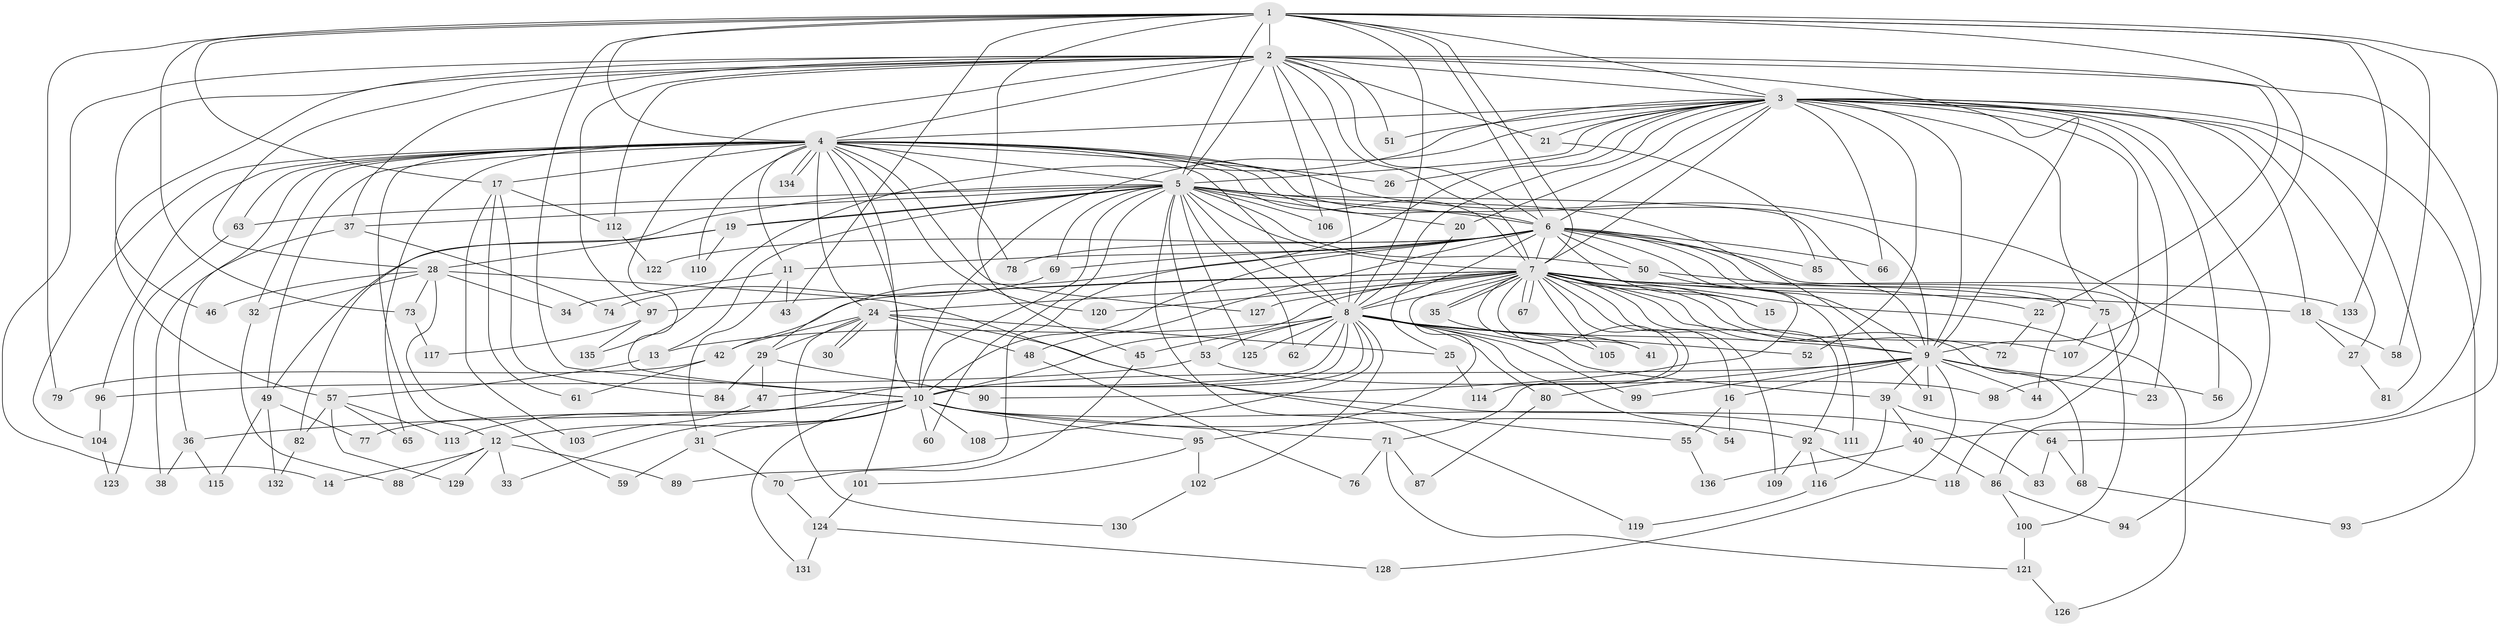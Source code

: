 // coarse degree distribution, {5: 0.07352941176470588, 7: 0.04411764705882353, 3: 0.29411764705882354, 18: 0.04411764705882353, 4: 0.22058823529411764, 17: 0.014705882352941176, 25: 0.014705882352941176, 1: 0.058823529411764705, 9: 0.014705882352941176, 6: 0.029411764705882353, 2: 0.11764705882352941, 19: 0.029411764705882353, 13: 0.014705882352941176, 26: 0.014705882352941176, 16: 0.014705882352941176}
// Generated by graph-tools (version 1.1) at 2025/36/03/04/25 23:36:19]
// undirected, 136 vertices, 297 edges
graph export_dot {
  node [color=gray90,style=filled];
  1;
  2;
  3;
  4;
  5;
  6;
  7;
  8;
  9;
  10;
  11;
  12;
  13;
  14;
  15;
  16;
  17;
  18;
  19;
  20;
  21;
  22;
  23;
  24;
  25;
  26;
  27;
  28;
  29;
  30;
  31;
  32;
  33;
  34;
  35;
  36;
  37;
  38;
  39;
  40;
  41;
  42;
  43;
  44;
  45;
  46;
  47;
  48;
  49;
  50;
  51;
  52;
  53;
  54;
  55;
  56;
  57;
  58;
  59;
  60;
  61;
  62;
  63;
  64;
  65;
  66;
  67;
  68;
  69;
  70;
  71;
  72;
  73;
  74;
  75;
  76;
  77;
  78;
  79;
  80;
  81;
  82;
  83;
  84;
  85;
  86;
  87;
  88;
  89;
  90;
  91;
  92;
  93;
  94;
  95;
  96;
  97;
  98;
  99;
  100;
  101;
  102;
  103;
  104;
  105;
  106;
  107;
  108;
  109;
  110;
  111;
  112;
  113;
  114;
  115;
  116;
  117;
  118;
  119;
  120;
  121;
  122;
  123;
  124;
  125;
  126;
  127;
  128;
  129;
  130;
  131;
  132;
  133;
  134;
  135;
  136;
  1 -- 2;
  1 -- 3;
  1 -- 4;
  1 -- 5;
  1 -- 6;
  1 -- 7;
  1 -- 8;
  1 -- 9;
  1 -- 10;
  1 -- 17;
  1 -- 43;
  1 -- 45;
  1 -- 58;
  1 -- 64;
  1 -- 73;
  1 -- 79;
  1 -- 133;
  2 -- 3;
  2 -- 4;
  2 -- 5;
  2 -- 6;
  2 -- 7;
  2 -- 8;
  2 -- 9;
  2 -- 10;
  2 -- 14;
  2 -- 21;
  2 -- 22;
  2 -- 28;
  2 -- 37;
  2 -- 40;
  2 -- 46;
  2 -- 51;
  2 -- 57;
  2 -- 97;
  2 -- 106;
  2 -- 112;
  3 -- 4;
  3 -- 5;
  3 -- 6;
  3 -- 7;
  3 -- 8;
  3 -- 9;
  3 -- 10;
  3 -- 18;
  3 -- 20;
  3 -- 21;
  3 -- 23;
  3 -- 26;
  3 -- 27;
  3 -- 51;
  3 -- 52;
  3 -- 56;
  3 -- 66;
  3 -- 75;
  3 -- 81;
  3 -- 89;
  3 -- 93;
  3 -- 94;
  3 -- 98;
  3 -- 135;
  4 -- 5;
  4 -- 6;
  4 -- 7;
  4 -- 8;
  4 -- 9;
  4 -- 10;
  4 -- 11;
  4 -- 12;
  4 -- 17;
  4 -- 24;
  4 -- 26;
  4 -- 32;
  4 -- 36;
  4 -- 49;
  4 -- 63;
  4 -- 65;
  4 -- 78;
  4 -- 86;
  4 -- 96;
  4 -- 101;
  4 -- 104;
  4 -- 110;
  4 -- 120;
  4 -- 127;
  4 -- 134;
  4 -- 134;
  5 -- 6;
  5 -- 7;
  5 -- 8;
  5 -- 9;
  5 -- 10;
  5 -- 13;
  5 -- 19;
  5 -- 19;
  5 -- 20;
  5 -- 37;
  5 -- 50;
  5 -- 53;
  5 -- 60;
  5 -- 62;
  5 -- 63;
  5 -- 69;
  5 -- 82;
  5 -- 91;
  5 -- 106;
  5 -- 119;
  5 -- 125;
  6 -- 7;
  6 -- 8;
  6 -- 9;
  6 -- 10;
  6 -- 11;
  6 -- 15;
  6 -- 29;
  6 -- 44;
  6 -- 48;
  6 -- 50;
  6 -- 66;
  6 -- 69;
  6 -- 78;
  6 -- 85;
  6 -- 111;
  6 -- 118;
  6 -- 122;
  7 -- 8;
  7 -- 9;
  7 -- 10;
  7 -- 15;
  7 -- 16;
  7 -- 18;
  7 -- 22;
  7 -- 24;
  7 -- 35;
  7 -- 35;
  7 -- 41;
  7 -- 42;
  7 -- 67;
  7 -- 67;
  7 -- 68;
  7 -- 71;
  7 -- 72;
  7 -- 92;
  7 -- 95;
  7 -- 97;
  7 -- 105;
  7 -- 107;
  7 -- 109;
  7 -- 114;
  7 -- 120;
  7 -- 126;
  7 -- 127;
  7 -- 133;
  8 -- 9;
  8 -- 10;
  8 -- 13;
  8 -- 39;
  8 -- 45;
  8 -- 47;
  8 -- 52;
  8 -- 53;
  8 -- 54;
  8 -- 62;
  8 -- 80;
  8 -- 99;
  8 -- 102;
  8 -- 105;
  8 -- 108;
  8 -- 113;
  8 -- 125;
  9 -- 10;
  9 -- 16;
  9 -- 23;
  9 -- 39;
  9 -- 44;
  9 -- 56;
  9 -- 80;
  9 -- 91;
  9 -- 99;
  9 -- 128;
  10 -- 12;
  10 -- 31;
  10 -- 33;
  10 -- 36;
  10 -- 60;
  10 -- 71;
  10 -- 77;
  10 -- 92;
  10 -- 95;
  10 -- 108;
  10 -- 111;
  10 -- 131;
  11 -- 31;
  11 -- 34;
  11 -- 43;
  12 -- 14;
  12 -- 33;
  12 -- 88;
  12 -- 89;
  12 -- 129;
  13 -- 57;
  16 -- 54;
  16 -- 55;
  17 -- 61;
  17 -- 84;
  17 -- 103;
  17 -- 112;
  18 -- 27;
  18 -- 58;
  19 -- 28;
  19 -- 49;
  19 -- 110;
  20 -- 25;
  21 -- 85;
  22 -- 72;
  24 -- 25;
  24 -- 29;
  24 -- 30;
  24 -- 30;
  24 -- 42;
  24 -- 48;
  24 -- 83;
  24 -- 130;
  25 -- 114;
  27 -- 81;
  28 -- 32;
  28 -- 34;
  28 -- 46;
  28 -- 55;
  28 -- 59;
  28 -- 73;
  29 -- 47;
  29 -- 84;
  29 -- 90;
  31 -- 59;
  31 -- 70;
  32 -- 88;
  35 -- 41;
  36 -- 38;
  36 -- 115;
  37 -- 38;
  37 -- 74;
  39 -- 40;
  39 -- 64;
  39 -- 116;
  40 -- 86;
  40 -- 136;
  42 -- 61;
  42 -- 79;
  45 -- 70;
  47 -- 103;
  48 -- 76;
  49 -- 77;
  49 -- 115;
  49 -- 132;
  50 -- 75;
  50 -- 90;
  53 -- 96;
  53 -- 98;
  55 -- 136;
  57 -- 65;
  57 -- 82;
  57 -- 113;
  57 -- 129;
  63 -- 123;
  64 -- 68;
  64 -- 83;
  68 -- 93;
  69 -- 74;
  70 -- 124;
  71 -- 76;
  71 -- 87;
  71 -- 121;
  73 -- 117;
  75 -- 100;
  75 -- 107;
  80 -- 87;
  82 -- 132;
  86 -- 94;
  86 -- 100;
  92 -- 109;
  92 -- 116;
  92 -- 118;
  95 -- 101;
  95 -- 102;
  96 -- 104;
  97 -- 117;
  97 -- 135;
  100 -- 121;
  101 -- 124;
  102 -- 130;
  104 -- 123;
  112 -- 122;
  116 -- 119;
  121 -- 126;
  124 -- 128;
  124 -- 131;
}
